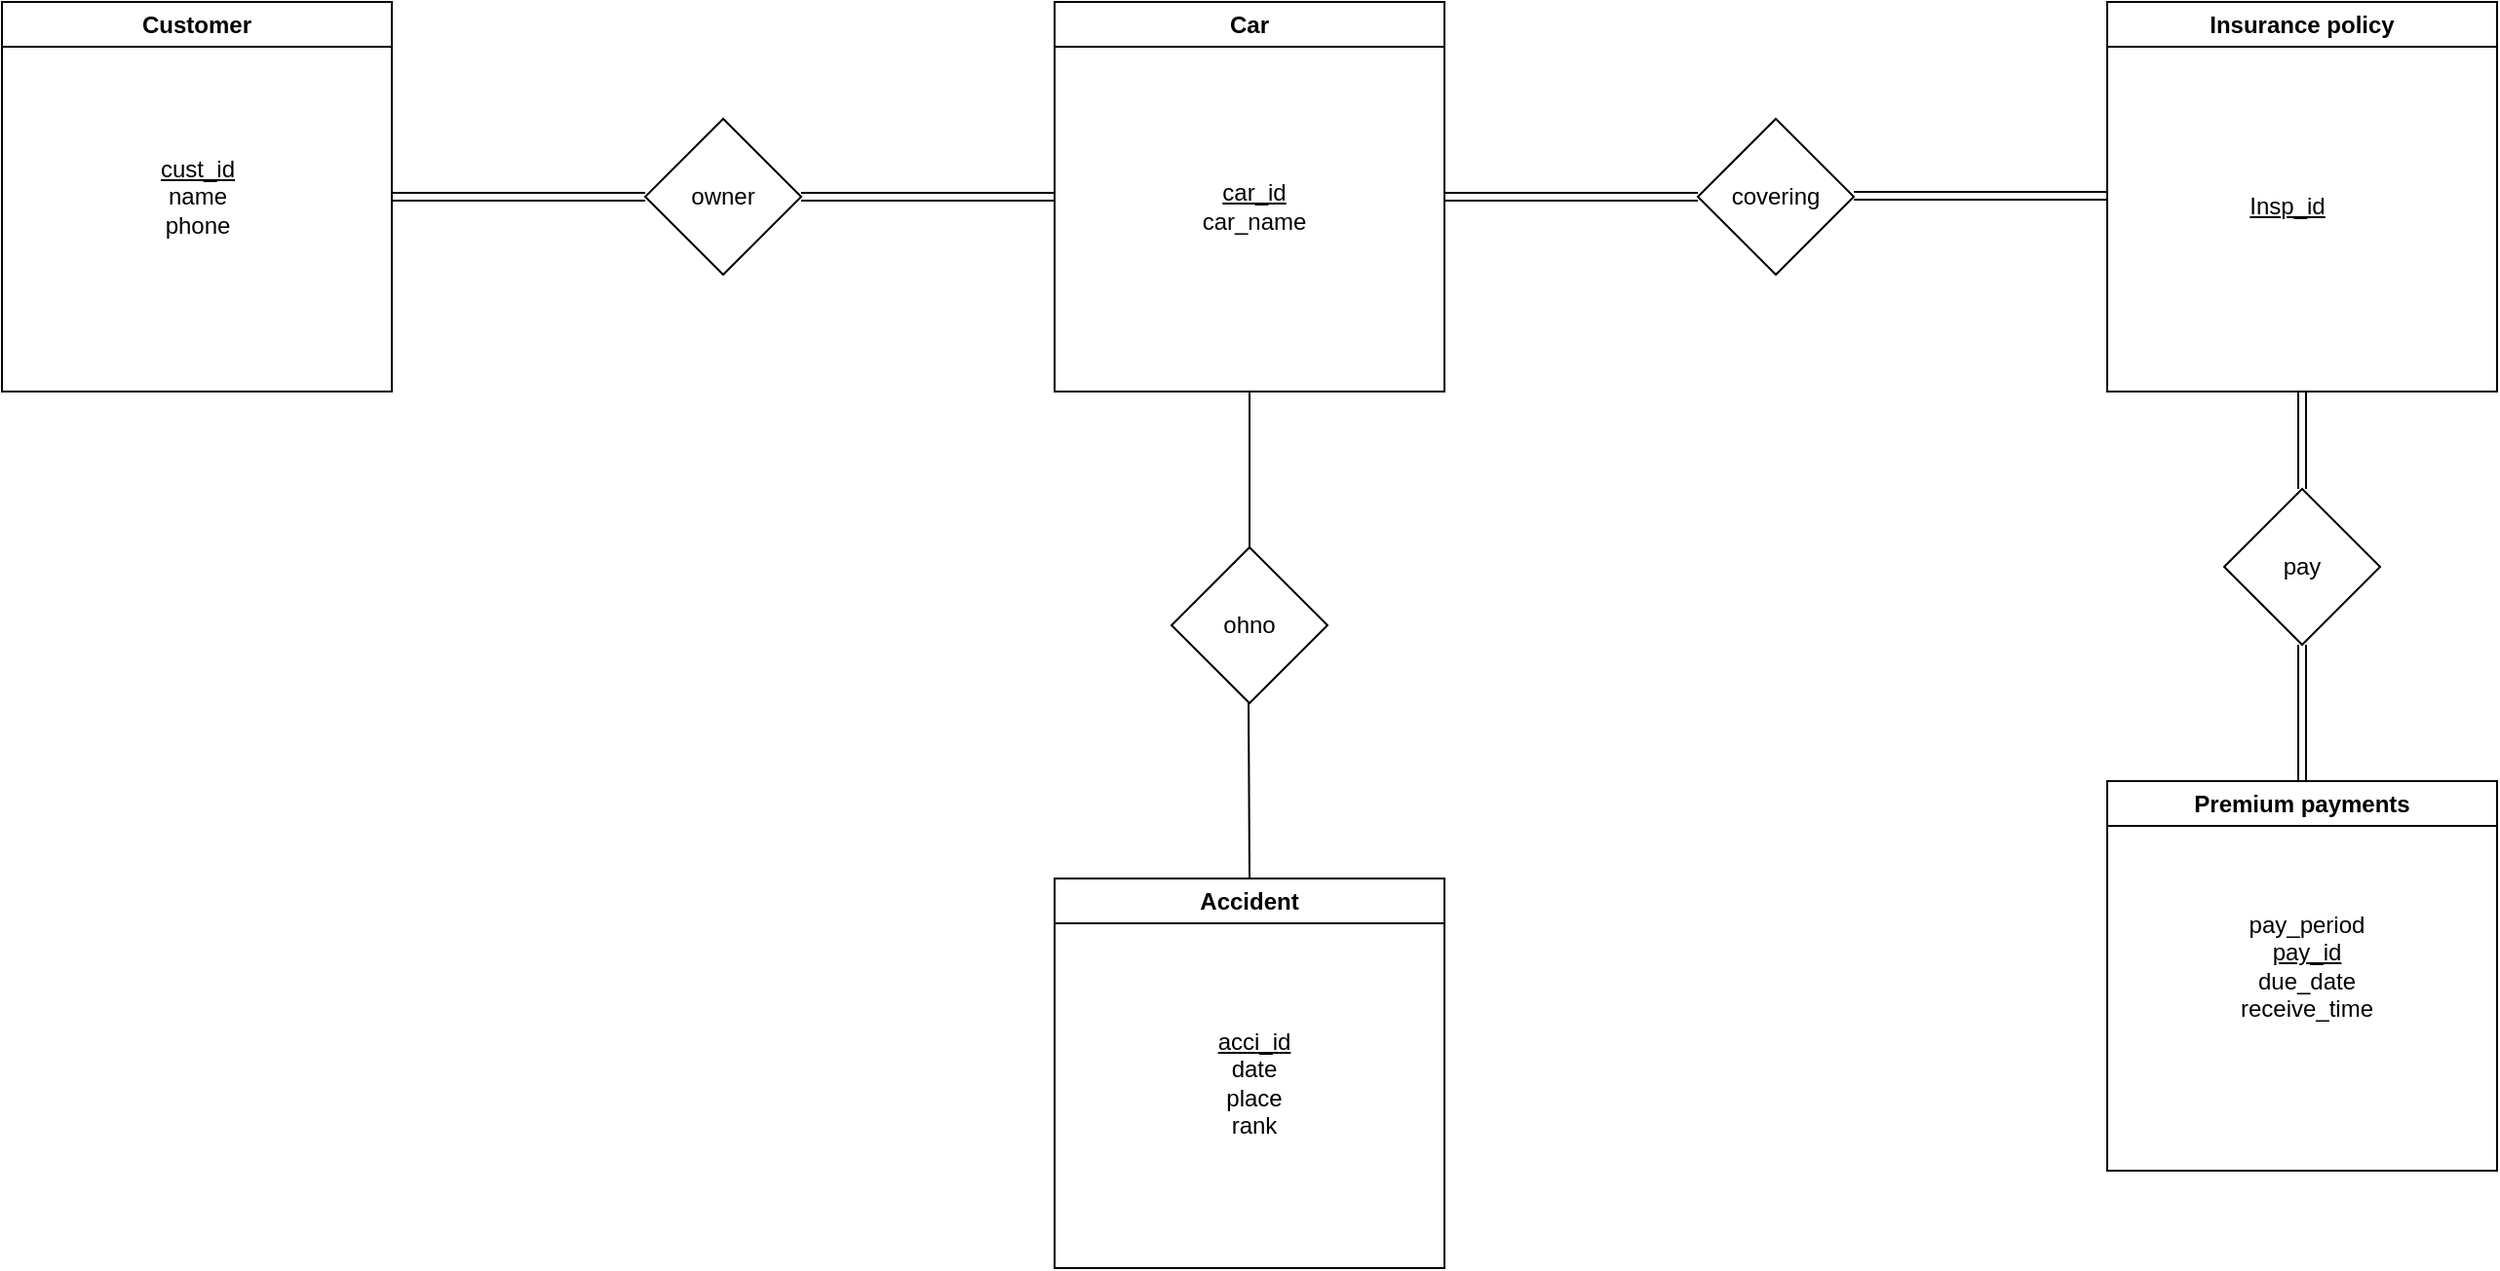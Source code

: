 <mxfile version="24.2.3" type="github">
  <diagram id="R2lEEEUBdFMjLlhIrx00" name="Page-1">
    <mxGraphModel dx="1423" dy="927" grid="1" gridSize="10" guides="1" tooltips="1" connect="1" arrows="1" fold="1" page="1" pageScale="1" pageWidth="850" pageHeight="1100" math="0" shadow="0" extFonts="Permanent Marker^https://fonts.googleapis.com/css?family=Permanent+Marker">
      <root>
        <mxCell id="0" />
        <mxCell id="1" parent="0" />
        <mxCell id="9Bpj3PZlE4hfknJTu2K--1" value="Customer" style="swimlane;whiteSpace=wrap;html=1;" vertex="1" parent="1">
          <mxGeometry x="120" y="70" width="200" height="200" as="geometry" />
        </mxCell>
        <mxCell id="9Bpj3PZlE4hfknJTu2K--6" value="&lt;u&gt;cust_id&lt;/u&gt;&lt;br&gt;name&lt;br&gt;phone" style="text;html=1;align=center;verticalAlign=middle;resizable=0;points=[];autosize=1;strokeColor=none;fillColor=none;" vertex="1" parent="9Bpj3PZlE4hfknJTu2K--1">
          <mxGeometry x="65" y="70" width="70" height="60" as="geometry" />
        </mxCell>
        <mxCell id="9Bpj3PZlE4hfknJTu2K--2" value="Car" style="swimlane;whiteSpace=wrap;html=1;" vertex="1" parent="1">
          <mxGeometry x="660" y="70" width="200" height="200" as="geometry" />
        </mxCell>
        <mxCell id="9Bpj3PZlE4hfknJTu2K--3" value="Accident" style="swimlane;whiteSpace=wrap;html=1;" vertex="1" parent="1">
          <mxGeometry x="660" y="520" width="200" height="200" as="geometry" />
        </mxCell>
        <mxCell id="9Bpj3PZlE4hfknJTu2K--16" value="&lt;u&gt;acci_id&lt;/u&gt;&lt;br&gt;date&lt;br&gt;place&lt;br&gt;rank" style="text;html=1;align=center;verticalAlign=middle;resizable=0;points=[];autosize=1;strokeColor=none;fillColor=none;" vertex="1" parent="9Bpj3PZlE4hfknJTu2K--3">
          <mxGeometry x="67" y="65" width="70" height="80" as="geometry" />
        </mxCell>
        <mxCell id="9Bpj3PZlE4hfknJTu2K--4" value="Insurance policy" style="swimlane;whiteSpace=wrap;html=1;" vertex="1" parent="1">
          <mxGeometry x="1200" y="70" width="200" height="200" as="geometry" />
        </mxCell>
        <mxCell id="9Bpj3PZlE4hfknJTu2K--5" value="Premium payments" style="swimlane;whiteSpace=wrap;html=1;" vertex="1" parent="1">
          <mxGeometry x="1200" y="470" width="200" height="200" as="geometry" />
        </mxCell>
        <mxCell id="9Bpj3PZlE4hfknJTu2K--7" value="owner" style="rhombus;whiteSpace=wrap;html=1;" vertex="1" parent="1">
          <mxGeometry x="450" y="130" width="80" height="80" as="geometry" />
        </mxCell>
        <mxCell id="9Bpj3PZlE4hfknJTu2K--8" value="" style="shape=link;html=1;rounded=0;exitX=1;exitY=0.5;exitDx=0;exitDy=0;entryX=0;entryY=0.5;entryDx=0;entryDy=0;" edge="1" parent="1" source="9Bpj3PZlE4hfknJTu2K--1" target="9Bpj3PZlE4hfknJTu2K--7">
          <mxGeometry width="100" relative="1" as="geometry">
            <mxPoint x="440" y="360" as="sourcePoint" />
            <mxPoint x="540" y="360" as="targetPoint" />
          </mxGeometry>
        </mxCell>
        <mxCell id="9Bpj3PZlE4hfknJTu2K--10" value="" style="shape=link;html=1;rounded=0;exitX=1;exitY=0.5;exitDx=0;exitDy=0;entryX=0;entryY=0.5;entryDx=0;entryDy=0;" edge="1" parent="1" source="9Bpj3PZlE4hfknJTu2K--7" target="9Bpj3PZlE4hfknJTu2K--2">
          <mxGeometry width="100" relative="1" as="geometry">
            <mxPoint x="440" y="360" as="sourcePoint" />
            <mxPoint x="540" y="360" as="targetPoint" />
          </mxGeometry>
        </mxCell>
        <mxCell id="9Bpj3PZlE4hfknJTu2K--11" value="&lt;u&gt;car_id&lt;br&gt;&lt;/u&gt;car_name" style="text;html=1;align=center;verticalAlign=middle;resizable=0;points=[];autosize=1;strokeColor=none;fillColor=none;" vertex="1" parent="1">
          <mxGeometry x="717" y="150" width="90" height="50" as="geometry" />
        </mxCell>
        <mxCell id="9Bpj3PZlE4hfknJTu2K--12" value="ohno" style="rhombus;whiteSpace=wrap;html=1;" vertex="1" parent="1">
          <mxGeometry x="720" y="350" width="80" height="80" as="geometry" />
        </mxCell>
        <mxCell id="9Bpj3PZlE4hfknJTu2K--14" value="" style="endArrow=none;html=1;rounded=0;entryX=0.5;entryY=1;entryDx=0;entryDy=0;exitX=0.5;exitY=0;exitDx=0;exitDy=0;" edge="1" parent="1" source="9Bpj3PZlE4hfknJTu2K--12" target="9Bpj3PZlE4hfknJTu2K--2">
          <mxGeometry width="50" height="50" relative="1" as="geometry">
            <mxPoint x="470" y="380" as="sourcePoint" />
            <mxPoint x="520" y="330" as="targetPoint" />
          </mxGeometry>
        </mxCell>
        <mxCell id="9Bpj3PZlE4hfknJTu2K--17" value="covering" style="rhombus;whiteSpace=wrap;html=1;" vertex="1" parent="1">
          <mxGeometry x="990" y="130" width="80" height="80" as="geometry" />
        </mxCell>
        <mxCell id="9Bpj3PZlE4hfknJTu2K--18" value="" style="shape=link;html=1;rounded=0;exitX=1;exitY=0.5;exitDx=0;exitDy=0;entryX=0;entryY=0.5;entryDx=0;entryDy=0;" edge="1" parent="1" source="9Bpj3PZlE4hfknJTu2K--2" target="9Bpj3PZlE4hfknJTu2K--17">
          <mxGeometry width="100" relative="1" as="geometry">
            <mxPoint x="540" y="180" as="sourcePoint" />
            <mxPoint x="670" y="180" as="targetPoint" />
          </mxGeometry>
        </mxCell>
        <mxCell id="9Bpj3PZlE4hfknJTu2K--20" value="" style="shape=link;html=1;rounded=0;exitX=1;exitY=0.5;exitDx=0;exitDy=0;entryX=0;entryY=0.5;entryDx=0;entryDy=0;" edge="1" parent="1">
          <mxGeometry width="100" relative="1" as="geometry">
            <mxPoint x="1070" y="169.5" as="sourcePoint" />
            <mxPoint x="1200" y="169.5" as="targetPoint" />
          </mxGeometry>
        </mxCell>
        <mxCell id="9Bpj3PZlE4hfknJTu2K--21" value="" style="endArrow=none;html=1;rounded=0;entryX=0.5;entryY=1;entryDx=0;entryDy=0;exitX=0.5;exitY=0;exitDx=0;exitDy=0;" edge="1" parent="1" source="9Bpj3PZlE4hfknJTu2K--3">
          <mxGeometry width="50" height="50" relative="1" as="geometry">
            <mxPoint x="759.5" y="510" as="sourcePoint" />
            <mxPoint x="759.5" y="430" as="targetPoint" />
          </mxGeometry>
        </mxCell>
        <mxCell id="9Bpj3PZlE4hfknJTu2K--22" value="pay" style="rhombus;whiteSpace=wrap;html=1;" vertex="1" parent="1">
          <mxGeometry x="1260" y="320" width="80" height="80" as="geometry" />
        </mxCell>
        <mxCell id="9Bpj3PZlE4hfknJTu2K--24" value="pay_period&lt;br&gt;&lt;u&gt;pay_id&lt;/u&gt;&lt;br&gt;due_date&lt;br&gt;receive_time" style="text;html=1;align=center;verticalAlign=middle;resizable=0;points=[];autosize=1;strokeColor=none;fillColor=none;" vertex="1" parent="1">
          <mxGeometry x="1252" y="525" width="100" height="80" as="geometry" />
        </mxCell>
        <mxCell id="9Bpj3PZlE4hfknJTu2K--25" value="&lt;u&gt;Insp_id&lt;/u&gt;" style="text;html=1;align=center;verticalAlign=middle;resizable=0;points=[];autosize=1;strokeColor=none;fillColor=none;" vertex="1" parent="1">
          <mxGeometry x="1257" y="160" width="70" height="30" as="geometry" />
        </mxCell>
        <mxCell id="9Bpj3PZlE4hfknJTu2K--26" value="" style="shape=link;html=1;rounded=0;exitX=0.5;exitY=0;exitDx=0;exitDy=0;entryX=0.5;entryY=1;entryDx=0;entryDy=0;" edge="1" parent="1" source="9Bpj3PZlE4hfknJTu2K--22" target="9Bpj3PZlE4hfknJTu2K--4">
          <mxGeometry width="100" relative="1" as="geometry">
            <mxPoint x="1080" y="179.5" as="sourcePoint" />
            <mxPoint x="1210" y="179.5" as="targetPoint" />
          </mxGeometry>
        </mxCell>
        <mxCell id="9Bpj3PZlE4hfknJTu2K--27" value="" style="shape=link;html=1;rounded=0;exitX=0.5;exitY=0;exitDx=0;exitDy=0;entryX=0.5;entryY=1;entryDx=0;entryDy=0;" edge="1" parent="1" source="9Bpj3PZlE4hfknJTu2K--5" target="9Bpj3PZlE4hfknJTu2K--22">
          <mxGeometry width="100" relative="1" as="geometry">
            <mxPoint x="1090" y="189.5" as="sourcePoint" />
            <mxPoint x="1220" y="189.5" as="targetPoint" />
          </mxGeometry>
        </mxCell>
      </root>
    </mxGraphModel>
  </diagram>
</mxfile>

